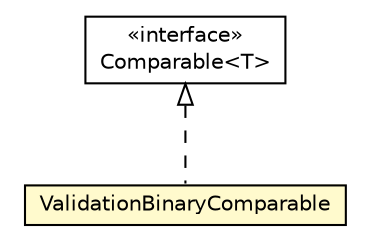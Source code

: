 #!/usr/local/bin/dot
#
# Class diagram 
# Generated by UMLGraph version R5_6-24-gf6e263 (http://www.umlgraph.org/)
#

digraph G {
	edge [fontname="Helvetica",fontsize=10,labelfontname="Helvetica",labelfontsize=10];
	node [fontname="Helvetica",fontsize=10,shape=plaintext];
	nodesep=0.25;
	ranksep=0.5;
	// com.orientechnologies.orient.core.metadata.schema.validation.ValidationBinaryComparable
	c7975466 [label=<<table title="com.orientechnologies.orient.core.metadata.schema.validation.ValidationBinaryComparable" border="0" cellborder="1" cellspacing="0" cellpadding="2" port="p" bgcolor="lemonChiffon" href="./ValidationBinaryComparable.html">
		<tr><td><table border="0" cellspacing="0" cellpadding="1">
<tr><td align="center" balign="center"> ValidationBinaryComparable </td></tr>
		</table></td></tr>
		</table>>, URL="./ValidationBinaryComparable.html", fontname="Helvetica", fontcolor="black", fontsize=10.0];
	//com.orientechnologies.orient.core.metadata.schema.validation.ValidationBinaryComparable implements java.lang.Comparable<T>
	c7977718:p -> c7975466:p [dir=back,arrowtail=empty,style=dashed];
	// java.lang.Comparable<T>
	c7977718 [label=<<table title="java.lang.Comparable" border="0" cellborder="1" cellspacing="0" cellpadding="2" port="p" href="http://java.sun.com/j2se/1.4.2/docs/api/java/lang/Comparable.html">
		<tr><td><table border="0" cellspacing="0" cellpadding="1">
<tr><td align="center" balign="center"> &#171;interface&#187; </td></tr>
<tr><td align="center" balign="center"> Comparable&lt;T&gt; </td></tr>
		</table></td></tr>
		</table>>, URL="http://java.sun.com/j2se/1.4.2/docs/api/java/lang/Comparable.html", fontname="Helvetica", fontcolor="black", fontsize=10.0];
}

